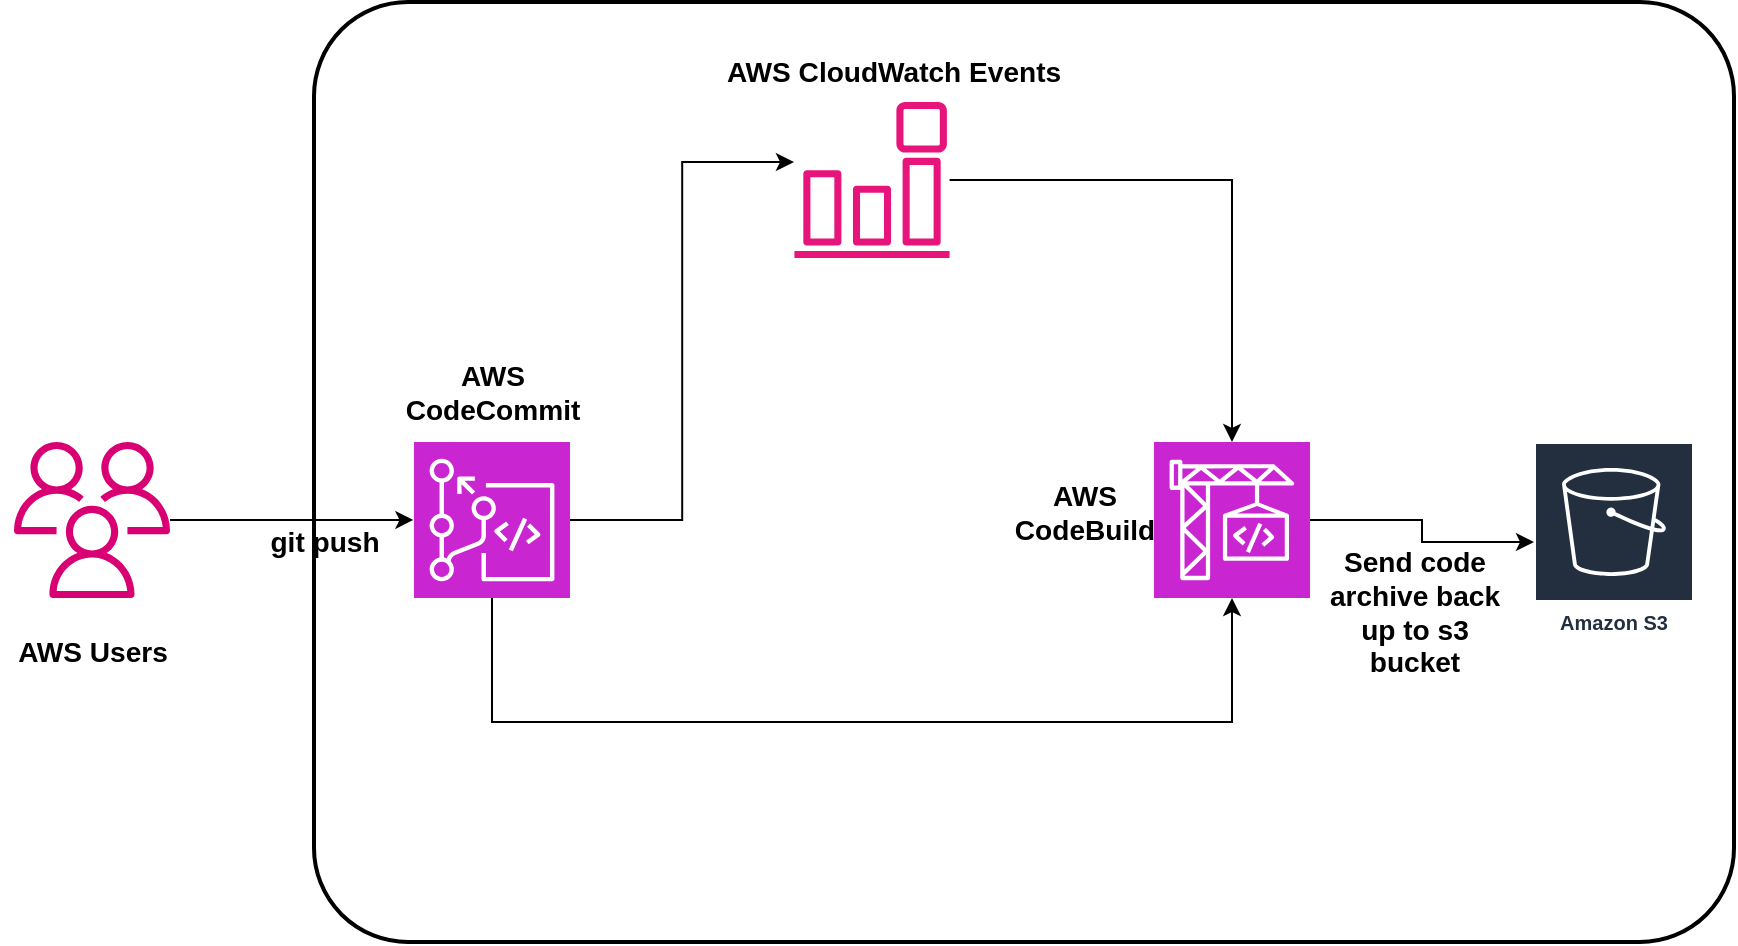 <mxfile version="22.1.16" type="github">
  <diagram name="Page-1" id="DRJGh6UqGENvWFbanNM1">
    <mxGraphModel dx="1026" dy="650" grid="1" gridSize="10" guides="1" tooltips="1" connect="1" arrows="1" fold="1" page="1" pageScale="1" pageWidth="850" pageHeight="1100" math="0" shadow="0">
      <root>
        <mxCell id="0" />
        <mxCell id="1" parent="0" />
        <mxCell id="VfKlvCRYWvXhqlgQfx_J-6" value="" style="rounded=1;arcSize=10;dashed=0;fillColor=none;gradientColor=none;strokeWidth=2;" vertex="1" parent="1">
          <mxGeometry x="180" y="50" width="710" height="470" as="geometry" />
        </mxCell>
        <mxCell id="VfKlvCRYWvXhqlgQfx_J-1" value="" style="sketch=0;points=[[0,0,0],[0.25,0,0],[0.5,0,0],[0.75,0,0],[1,0,0],[0,1,0],[0.25,1,0],[0.5,1,0],[0.75,1,0],[1,1,0],[0,0.25,0],[0,0.5,0],[0,0.75,0],[1,0.25,0],[1,0.5,0],[1,0.75,0]];outlineConnect=0;fontColor=#232F3E;fillColor=#C925D1;strokeColor=#ffffff;dashed=0;verticalLabelPosition=bottom;verticalAlign=top;align=center;html=1;fontSize=12;fontStyle=0;aspect=fixed;shape=mxgraph.aws4.resourceIcon;resIcon=mxgraph.aws4.codecommit;" vertex="1" parent="1">
          <mxGeometry x="230" y="270" width="78" height="78" as="geometry" />
        </mxCell>
        <mxCell id="VfKlvCRYWvXhqlgQfx_J-17" style="edgeStyle=orthogonalEdgeStyle;rounded=0;orthogonalLoop=1;jettySize=auto;html=1;" edge="1" parent="1" source="VfKlvCRYWvXhqlgQfx_J-2" target="VfKlvCRYWvXhqlgQfx_J-4">
          <mxGeometry relative="1" as="geometry" />
        </mxCell>
        <mxCell id="VfKlvCRYWvXhqlgQfx_J-2" value="" style="sketch=0;points=[[0,0,0],[0.25,0,0],[0.5,0,0],[0.75,0,0],[1,0,0],[0,1,0],[0.25,1,0],[0.5,1,0],[0.75,1,0],[1,1,0],[0,0.25,0],[0,0.5,0],[0,0.75,0],[1,0.25,0],[1,0.5,0],[1,0.75,0]];outlineConnect=0;fontColor=#232F3E;fillColor=#C925D1;strokeColor=#ffffff;dashed=0;verticalLabelPosition=bottom;verticalAlign=top;align=center;html=1;fontSize=12;fontStyle=0;aspect=fixed;shape=mxgraph.aws4.resourceIcon;resIcon=mxgraph.aws4.codebuild;" vertex="1" parent="1">
          <mxGeometry x="600" y="270" width="78" height="78" as="geometry" />
        </mxCell>
        <mxCell id="VfKlvCRYWvXhqlgQfx_J-15" style="edgeStyle=orthogonalEdgeStyle;rounded=0;orthogonalLoop=1;jettySize=auto;html=1;" edge="1" parent="1" source="VfKlvCRYWvXhqlgQfx_J-3" target="VfKlvCRYWvXhqlgQfx_J-2">
          <mxGeometry relative="1" as="geometry" />
        </mxCell>
        <mxCell id="VfKlvCRYWvXhqlgQfx_J-3" value="" style="sketch=0;outlineConnect=0;fontColor=#232F3E;gradientColor=none;fillColor=#E7157B;strokeColor=none;dashed=0;verticalLabelPosition=bottom;verticalAlign=top;align=center;html=1;fontSize=12;fontStyle=0;aspect=fixed;pointerEvents=1;shape=mxgraph.aws4.event_event_based;" vertex="1" parent="1">
          <mxGeometry x="420" y="100" width="78" height="78" as="geometry" />
        </mxCell>
        <mxCell id="VfKlvCRYWvXhqlgQfx_J-4" value="Amazon S3" style="sketch=0;outlineConnect=0;fontColor=#232F3E;gradientColor=none;strokeColor=#ffffff;fillColor=#232F3E;dashed=0;verticalLabelPosition=middle;verticalAlign=bottom;align=center;html=1;whiteSpace=wrap;fontSize=10;fontStyle=1;spacing=3;shape=mxgraph.aws4.productIcon;prIcon=mxgraph.aws4.s3;" vertex="1" parent="1">
          <mxGeometry x="790" y="270" width="80" height="100" as="geometry" />
        </mxCell>
        <mxCell id="VfKlvCRYWvXhqlgQfx_J-5" value="" style="sketch=0;outlineConnect=0;fillColor=#d80073;strokeColor=#A50040;dashed=0;verticalLabelPosition=bottom;verticalAlign=top;align=center;html=1;fontSize=12;fontStyle=0;aspect=fixed;pointerEvents=1;shape=mxgraph.aws4.users;fontColor=#ffffff;" vertex="1" parent="1">
          <mxGeometry x="30" y="270" width="78" height="78" as="geometry" />
        </mxCell>
        <mxCell id="VfKlvCRYWvXhqlgQfx_J-8" style="edgeStyle=orthogonalEdgeStyle;rounded=0;orthogonalLoop=1;jettySize=auto;html=1;entryX=0.07;entryY=0.551;entryDx=0;entryDy=0;entryPerimeter=0;" edge="1" parent="1" source="VfKlvCRYWvXhqlgQfx_J-5" target="VfKlvCRYWvXhqlgQfx_J-6">
          <mxGeometry relative="1" as="geometry" />
        </mxCell>
        <mxCell id="VfKlvCRYWvXhqlgQfx_J-14" style="edgeStyle=orthogonalEdgeStyle;rounded=0;orthogonalLoop=1;jettySize=auto;html=1;entryX=-0.003;entryY=0.385;entryDx=0;entryDy=0;entryPerimeter=0;" edge="1" parent="1" source="VfKlvCRYWvXhqlgQfx_J-1" target="VfKlvCRYWvXhqlgQfx_J-3">
          <mxGeometry relative="1" as="geometry" />
        </mxCell>
        <mxCell id="VfKlvCRYWvXhqlgQfx_J-16" style="edgeStyle=orthogonalEdgeStyle;rounded=0;orthogonalLoop=1;jettySize=auto;html=1;exitX=0.5;exitY=1;exitDx=0;exitDy=0;exitPerimeter=0;entryX=0.5;entryY=1;entryDx=0;entryDy=0;entryPerimeter=0;" edge="1" parent="1" source="VfKlvCRYWvXhqlgQfx_J-1" target="VfKlvCRYWvXhqlgQfx_J-2">
          <mxGeometry relative="1" as="geometry">
            <Array as="points">
              <mxPoint x="269" y="410" />
              <mxPoint x="639" y="410" />
            </Array>
          </mxGeometry>
        </mxCell>
        <mxCell id="VfKlvCRYWvXhqlgQfx_J-18" value="&lt;h3&gt;AWS Users&lt;/h3&gt;" style="text;html=1;strokeColor=none;fillColor=none;align=center;verticalAlign=middle;whiteSpace=wrap;rounded=0;" vertex="1" parent="1">
          <mxGeometry x="23.5" y="360" width="91" height="30" as="geometry" />
        </mxCell>
        <mxCell id="VfKlvCRYWvXhqlgQfx_J-19" value="&lt;h3&gt;AWS CodeCommit&lt;/h3&gt;" style="text;html=1;strokeColor=none;fillColor=none;align=center;verticalAlign=middle;whiteSpace=wrap;rounded=0;" vertex="1" parent="1">
          <mxGeometry x="223.5" y="230" width="91" height="30" as="geometry" />
        </mxCell>
        <mxCell id="VfKlvCRYWvXhqlgQfx_J-20" value="&lt;h3&gt;AWS CloudWatch Events&lt;/h3&gt;" style="text;html=1;strokeColor=none;fillColor=none;align=center;verticalAlign=middle;whiteSpace=wrap;rounded=0;" vertex="1" parent="1">
          <mxGeometry x="380" y="70" width="180" height="30" as="geometry" />
        </mxCell>
        <mxCell id="VfKlvCRYWvXhqlgQfx_J-21" value="&lt;h3&gt;AWS CodeBuild&lt;/h3&gt;" style="text;html=1;strokeColor=none;fillColor=none;align=center;verticalAlign=middle;whiteSpace=wrap;rounded=0;" vertex="1" parent="1">
          <mxGeometry x="520" y="290" width="91" height="30" as="geometry" />
        </mxCell>
        <mxCell id="VfKlvCRYWvXhqlgQfx_J-22" value="&lt;h3&gt;git push&lt;/h3&gt;" style="text;html=1;strokeColor=none;fillColor=none;align=center;verticalAlign=middle;whiteSpace=wrap;rounded=0;" vertex="1" parent="1">
          <mxGeometry x="140" y="305" width="91" height="30" as="geometry" />
        </mxCell>
        <mxCell id="VfKlvCRYWvXhqlgQfx_J-23" value="&lt;h3&gt;Send code archive back up to s3 bucket&lt;/h3&gt;" style="text;html=1;strokeColor=none;fillColor=none;align=center;verticalAlign=middle;whiteSpace=wrap;rounded=0;" vertex="1" parent="1">
          <mxGeometry x="684.5" y="340" width="91" height="30" as="geometry" />
        </mxCell>
      </root>
    </mxGraphModel>
  </diagram>
</mxfile>
